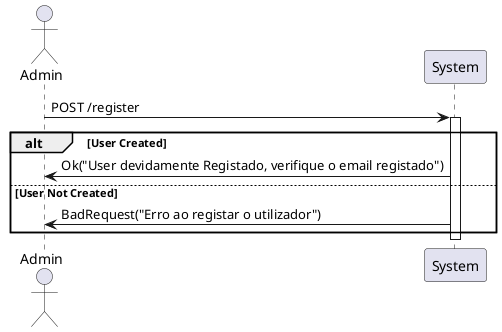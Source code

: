 @startuml
actor Admin
participant "System" as Sys

Admin -> Sys: POST /register
activate Sys

alt User Created
    Sys -> Admin: Ok("User devidamente Registado, verifique o email registado")
else User Not Created
    Sys -> Admin: BadRequest("Erro ao registar o utilizador")
end

deactivate Sys
@enduml